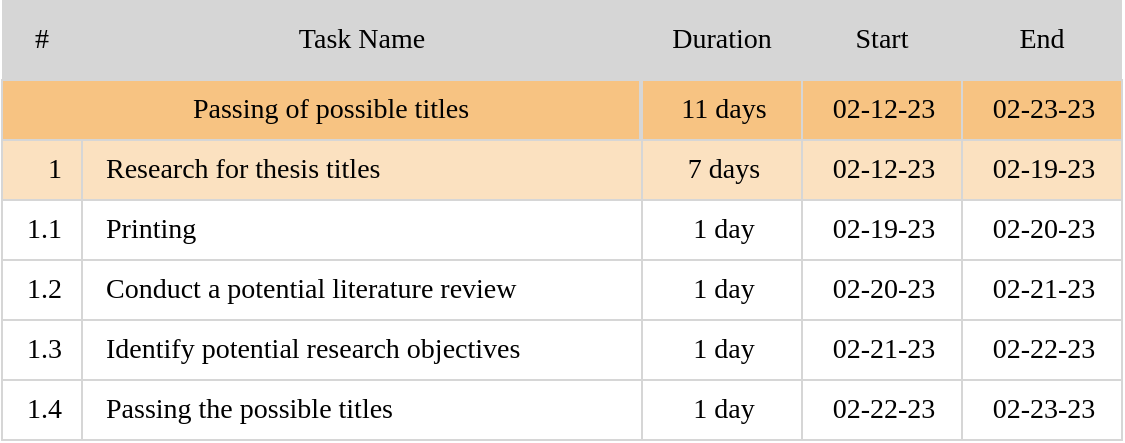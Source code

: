 <mxfile version="21.6.8" type="device">
  <diagram name="Page-1" id="ougDGwk0ZbNMD_rdWg_G">
    <mxGraphModel dx="989" dy="1036" grid="0" gridSize="10" guides="1" tooltips="1" connect="1" arrows="1" fold="1" page="0" pageScale="1" pageWidth="827" pageHeight="1169" math="0" shadow="0">
      <root>
        <mxCell id="0" />
        <mxCell id="1" parent="0" />
        <mxCell id="c23M24nwA0wwD9snN4Oy-1" value="&lt;div style=&quot;&quot;&gt;&lt;span style=&quot;white-space: pre;&quot;&gt;Passing of possible titles&lt;/span&gt;&lt;/div&gt;" style="rounded=0;whiteSpace=wrap;html=1;strokeColor=#D6D6D6;fillColor=#f7c382;align=center;spacingLeft=10;fontSize=14;fontFamily=Times New Roman;" vertex="1" parent="1">
          <mxGeometry x="88" y="-87" width="319" height="30" as="geometry" />
        </mxCell>
        <mxCell id="c23M24nwA0wwD9snN4Oy-2" value="&lt;span style=&quot;font-size: 14px;&quot;&gt;Research for thesis titles&lt;/span&gt;" style="rounded=0;whiteSpace=wrap;html=1;strokeColor=#D6D6D6;fillColor=#FBE1C0;align=left;spacingLeft=10;fontSize=14;fontFamily=Times New Roman;" vertex="1" parent="1">
          <mxGeometry x="128" y="-57" width="280" height="30" as="geometry" />
        </mxCell>
        <mxCell id="c23M24nwA0wwD9snN4Oy-3" value="Printing" style="rounded=0;whiteSpace=wrap;html=1;strokeColor=#D6D6D6;fillColor=#FFFFFF;align=left;spacingLeft=10;fontSize=14;fontFamily=Times New Roman;" vertex="1" parent="1">
          <mxGeometry x="128" y="-27" width="280" height="30" as="geometry" />
        </mxCell>
        <mxCell id="c23M24nwA0wwD9snN4Oy-20" value="1" style="rounded=0;whiteSpace=wrap;html=1;strokeColor=#D6D6D6;fillColor=#FBE1C0;align=right;spacingLeft=10;spacingRight=8;fontSize=14;fontFamily=Times New Roman;" vertex="1" parent="1">
          <mxGeometry x="88" y="-57" width="40" height="30" as="geometry" />
        </mxCell>
        <mxCell id="c23M24nwA0wwD9snN4Oy-21" value="1.1" style="rounded=0;whiteSpace=wrap;html=1;strokeColor=#D6D6D6;fillColor=#FFFFFF;align=right;spacingLeft=10;spacingRight=8;fontSize=14;fontFamily=Times New Roman;" vertex="1" parent="1">
          <mxGeometry x="88" y="-27" width="40" height="30" as="geometry" />
        </mxCell>
        <mxCell id="c23M24nwA0wwD9snN4Oy-22" value="1.2" style="rounded=0;whiteSpace=wrap;html=1;strokeColor=#D6D6D6;fillColor=#FFFFFF;align=right;spacingLeft=10;spacingRight=8;fontSize=14;fontFamily=Times New Roman;" vertex="1" parent="1">
          <mxGeometry x="88" y="3" width="40" height="30" as="geometry" />
        </mxCell>
        <mxCell id="c23M24nwA0wwD9snN4Oy-38" value="11 days" style="rounded=0;whiteSpace=wrap;html=1;strokeColor=#D6D6D6;fillColor=#f7c382;align=center;spacingLeft=10;spacingRight=8;fontSize=14;fontFamily=Times New Roman;" vertex="1" parent="1">
          <mxGeometry x="408" y="-87" width="80" height="30" as="geometry" />
        </mxCell>
        <mxCell id="c23M24nwA0wwD9snN4Oy-39" value="7 days" style="rounded=0;whiteSpace=wrap;html=1;strokeColor=#D6D6D6;fillColor=#FBE1C0;align=center;spacingLeft=10;spacingRight=8;fontSize=14;fontFamily=Times New Roman;" vertex="1" parent="1">
          <mxGeometry x="408" y="-57" width="80" height="30" as="geometry" />
        </mxCell>
        <mxCell id="c23M24nwA0wwD9snN4Oy-40" value="1 day" style="rounded=0;whiteSpace=wrap;html=1;strokeColor=#D6D6D6;fillColor=#FFFFFF;align=center;spacingLeft=10;spacingRight=8;fontSize=14;fontFamily=Times New Roman;" vertex="1" parent="1">
          <mxGeometry x="408" y="-27" width="80" height="30" as="geometry" />
        </mxCell>
        <mxCell id="c23M24nwA0wwD9snN4Oy-41" value="02-12-23" style="rounded=0;whiteSpace=wrap;html=1;strokeColor=#D6D6D6;fillColor=#f7c382;align=center;spacingLeft=10;spacingRight=8;fontSize=14;fontFamily=Times New Roman;" vertex="1" parent="1">
          <mxGeometry x="488" y="-87" width="80" height="30" as="geometry" />
        </mxCell>
        <mxCell id="c23M24nwA0wwD9snN4Oy-42" value="02-12-23" style="rounded=0;whiteSpace=wrap;html=1;strokeColor=#D6D6D6;fillColor=#FBE1C0;align=center;spacingLeft=10;spacingRight=8;fontSize=14;fontFamily=Times New Roman;" vertex="1" parent="1">
          <mxGeometry x="488" y="-57" width="80" height="30" as="geometry" />
        </mxCell>
        <mxCell id="c23M24nwA0wwD9snN4Oy-43" value="02-19-23" style="rounded=0;whiteSpace=wrap;html=1;strokeColor=#D6D6D6;fillColor=#FFFFFF;align=center;spacingLeft=10;spacingRight=8;fontSize=14;fontFamily=Times New Roman;" vertex="1" parent="1">
          <mxGeometry x="488" y="-27" width="80" height="30" as="geometry" />
        </mxCell>
        <mxCell id="c23M24nwA0wwD9snN4Oy-44" value="02-23-23" style="rounded=0;whiteSpace=wrap;html=1;strokeColor=#D6D6D6;fillColor=#f7c382;align=center;spacingLeft=10;spacingRight=8;fontSize=14;fontFamily=Times New Roman;" vertex="1" parent="1">
          <mxGeometry x="568" y="-87" width="80" height="30" as="geometry" />
        </mxCell>
        <mxCell id="c23M24nwA0wwD9snN4Oy-45" value="02-19-23" style="rounded=0;whiteSpace=wrap;html=1;strokeColor=#D6D6D6;fillColor=#FBE1C0;align=center;spacingLeft=10;spacingRight=8;fontSize=14;fontFamily=Times New Roman;" vertex="1" parent="1">
          <mxGeometry x="568" y="-57" width="80" height="30" as="geometry" />
        </mxCell>
        <mxCell id="c23M24nwA0wwD9snN4Oy-46" value="02-20-23" style="rounded=0;whiteSpace=wrap;html=1;strokeColor=#D6D6D6;fillColor=#FFFFFF;align=center;spacingLeft=10;spacingRight=8;fontSize=14;fontFamily=Times New Roman;" vertex="1" parent="1">
          <mxGeometry x="568" y="-27" width="80" height="30" as="geometry" />
        </mxCell>
        <mxCell id="c23M24nwA0wwD9snN4Oy-47" value="Conduct a potential&amp;nbsp;literature review&amp;nbsp;" style="rounded=0;whiteSpace=wrap;html=1;strokeColor=#D6D6D6;fillColor=#FFFFFF;align=left;spacingLeft=10;fontSize=14;fontFamily=Times New Roman;" vertex="1" parent="1">
          <mxGeometry x="128" y="3" width="280" height="30" as="geometry" />
        </mxCell>
        <mxCell id="c23M24nwA0wwD9snN4Oy-51" value="#" style="rounded=0;whiteSpace=wrap;html=1;strokeColor=none;fillColor=#D6D6D6;align=center;fontSize=14;fontFamily=Times New Roman;" vertex="1" parent="1">
          <mxGeometry x="88" y="-127" width="40" height="40" as="geometry" />
        </mxCell>
        <mxCell id="c23M24nwA0wwD9snN4Oy-52" value="&lt;span style=&quot;font-size: 14px;&quot;&gt;Task Name&lt;/span&gt;" style="rounded=0;whiteSpace=wrap;html=1;strokeColor=none;fillColor=#D6D6D6;align=center;fontSize=14;fontFamily=Times New Roman;fontStyle=0" vertex="1" parent="1">
          <mxGeometry x="128" y="-127" width="280" height="40" as="geometry" />
        </mxCell>
        <mxCell id="c23M24nwA0wwD9snN4Oy-53" value="Duration" style="rounded=0;whiteSpace=wrap;html=1;strokeColor=none;fillColor=#D6D6D6;align=center;fontSize=14;fontFamily=Times New Roman;fontStyle=0" vertex="1" parent="1">
          <mxGeometry x="408" y="-127" width="80" height="40" as="geometry" />
        </mxCell>
        <mxCell id="c23M24nwA0wwD9snN4Oy-54" value="Start" style="rounded=0;whiteSpace=wrap;html=1;strokeColor=none;fillColor=#D6D6D6;align=center;fontSize=14;fontFamily=Times New Roman;fontStyle=0" vertex="1" parent="1">
          <mxGeometry x="488" y="-127" width="80" height="40" as="geometry" />
        </mxCell>
        <mxCell id="c23M24nwA0wwD9snN4Oy-55" value="End" style="rounded=0;whiteSpace=wrap;html=1;strokeColor=none;fillColor=#D6D6D6;align=center;fontSize=14;fontFamily=Times New Roman;fontStyle=0" vertex="1" parent="1">
          <mxGeometry x="568" y="-127" width="80" height="40" as="geometry" />
        </mxCell>
        <mxCell id="c23M24nwA0wwD9snN4Oy-56" value="02-20-23" style="rounded=0;whiteSpace=wrap;html=1;strokeColor=#D6D6D6;fillColor=#FFFFFF;align=center;spacingLeft=10;spacingRight=8;fontSize=14;fontFamily=Times New Roman;" vertex="1" parent="1">
          <mxGeometry x="488" y="3" width="80" height="30" as="geometry" />
        </mxCell>
        <mxCell id="c23M24nwA0wwD9snN4Oy-57" value="02-21-23" style="rounded=0;whiteSpace=wrap;html=1;strokeColor=#D6D6D6;fillColor=#FFFFFF;align=center;spacingLeft=10;spacingRight=8;fontSize=14;fontFamily=Times New Roman;" vertex="1" parent="1">
          <mxGeometry x="568" y="3" width="80" height="30" as="geometry" />
        </mxCell>
        <mxCell id="c23M24nwA0wwD9snN4Oy-58" value="1 day" style="rounded=0;whiteSpace=wrap;html=1;strokeColor=#D6D6D6;fillColor=#FFFFFF;align=center;spacingLeft=10;spacingRight=8;fontSize=14;fontFamily=Times New Roman;" vertex="1" parent="1">
          <mxGeometry x="408" y="3" width="80" height="30" as="geometry" />
        </mxCell>
        <mxCell id="c23M24nwA0wwD9snN4Oy-225" value="1.3" style="rounded=0;whiteSpace=wrap;html=1;strokeColor=#D6D6D6;fillColor=#FFFFFF;align=right;spacingLeft=10;spacingRight=8;fontSize=14;fontFamily=Times New Roman;" vertex="1" parent="1">
          <mxGeometry x="88" y="33" width="40" height="30" as="geometry" />
        </mxCell>
        <mxCell id="c23M24nwA0wwD9snN4Oy-226" value="Identify potential research objectives&amp;nbsp;" style="rounded=0;whiteSpace=wrap;html=1;strokeColor=#D6D6D6;fillColor=#FFFFFF;align=left;spacingLeft=10;fontSize=14;fontFamily=Times New Roman;" vertex="1" parent="1">
          <mxGeometry x="128" y="33" width="280" height="30" as="geometry" />
        </mxCell>
        <mxCell id="c23M24nwA0wwD9snN4Oy-227" value="02-21-23" style="rounded=0;whiteSpace=wrap;html=1;strokeColor=#D6D6D6;fillColor=#FFFFFF;align=center;spacingLeft=10;spacingRight=8;fontSize=14;fontFamily=Times New Roman;" vertex="1" parent="1">
          <mxGeometry x="488" y="33" width="80" height="30" as="geometry" />
        </mxCell>
        <mxCell id="c23M24nwA0wwD9snN4Oy-228" value="02-22-23" style="rounded=0;whiteSpace=wrap;html=1;strokeColor=#D6D6D6;fillColor=#FFFFFF;align=center;spacingLeft=10;spacingRight=8;fontSize=14;fontFamily=Times New Roman;" vertex="1" parent="1">
          <mxGeometry x="568" y="33" width="80" height="30" as="geometry" />
        </mxCell>
        <mxCell id="c23M24nwA0wwD9snN4Oy-229" value="1 day" style="rounded=0;whiteSpace=wrap;html=1;strokeColor=#D6D6D6;fillColor=#FFFFFF;align=center;spacingLeft=10;spacingRight=8;fontSize=14;fontFamily=Times New Roman;" vertex="1" parent="1">
          <mxGeometry x="408" y="33" width="80" height="30" as="geometry" />
        </mxCell>
        <mxCell id="c23M24nwA0wwD9snN4Oy-230" value="1.4" style="rounded=0;whiteSpace=wrap;html=1;strokeColor=#D6D6D6;fillColor=#FFFFFF;align=right;spacingLeft=10;spacingRight=8;fontSize=14;fontFamily=Times New Roman;" vertex="1" parent="1">
          <mxGeometry x="88" y="63" width="40" height="30" as="geometry" />
        </mxCell>
        <mxCell id="c23M24nwA0wwD9snN4Oy-231" value="Passing the possible titles&amp;nbsp;" style="rounded=0;whiteSpace=wrap;html=1;strokeColor=#D6D6D6;fillColor=#FFFFFF;align=left;spacingLeft=10;fontSize=14;fontFamily=Times New Roman;" vertex="1" parent="1">
          <mxGeometry x="128" y="63" width="280" height="30" as="geometry" />
        </mxCell>
        <mxCell id="c23M24nwA0wwD9snN4Oy-232" value="02-22-23" style="rounded=0;whiteSpace=wrap;html=1;strokeColor=#D6D6D6;fillColor=#FFFFFF;align=center;spacingLeft=10;spacingRight=8;fontSize=14;fontFamily=Times New Roman;" vertex="1" parent="1">
          <mxGeometry x="488" y="63" width="80" height="30" as="geometry" />
        </mxCell>
        <mxCell id="c23M24nwA0wwD9snN4Oy-233" value="02-23-23" style="rounded=0;whiteSpace=wrap;html=1;strokeColor=#D6D6D6;fillColor=#FFFFFF;align=center;spacingLeft=10;spacingRight=8;fontSize=14;fontFamily=Times New Roman;" vertex="1" parent="1">
          <mxGeometry x="568" y="63" width="80" height="30" as="geometry" />
        </mxCell>
        <mxCell id="c23M24nwA0wwD9snN4Oy-234" value="1 day" style="rounded=0;whiteSpace=wrap;html=1;strokeColor=#D6D6D6;fillColor=#FFFFFF;align=center;spacingLeft=10;spacingRight=8;fontSize=14;fontFamily=Times New Roman;" vertex="1" parent="1">
          <mxGeometry x="408" y="63" width="80" height="30" as="geometry" />
        </mxCell>
      </root>
    </mxGraphModel>
  </diagram>
</mxfile>
